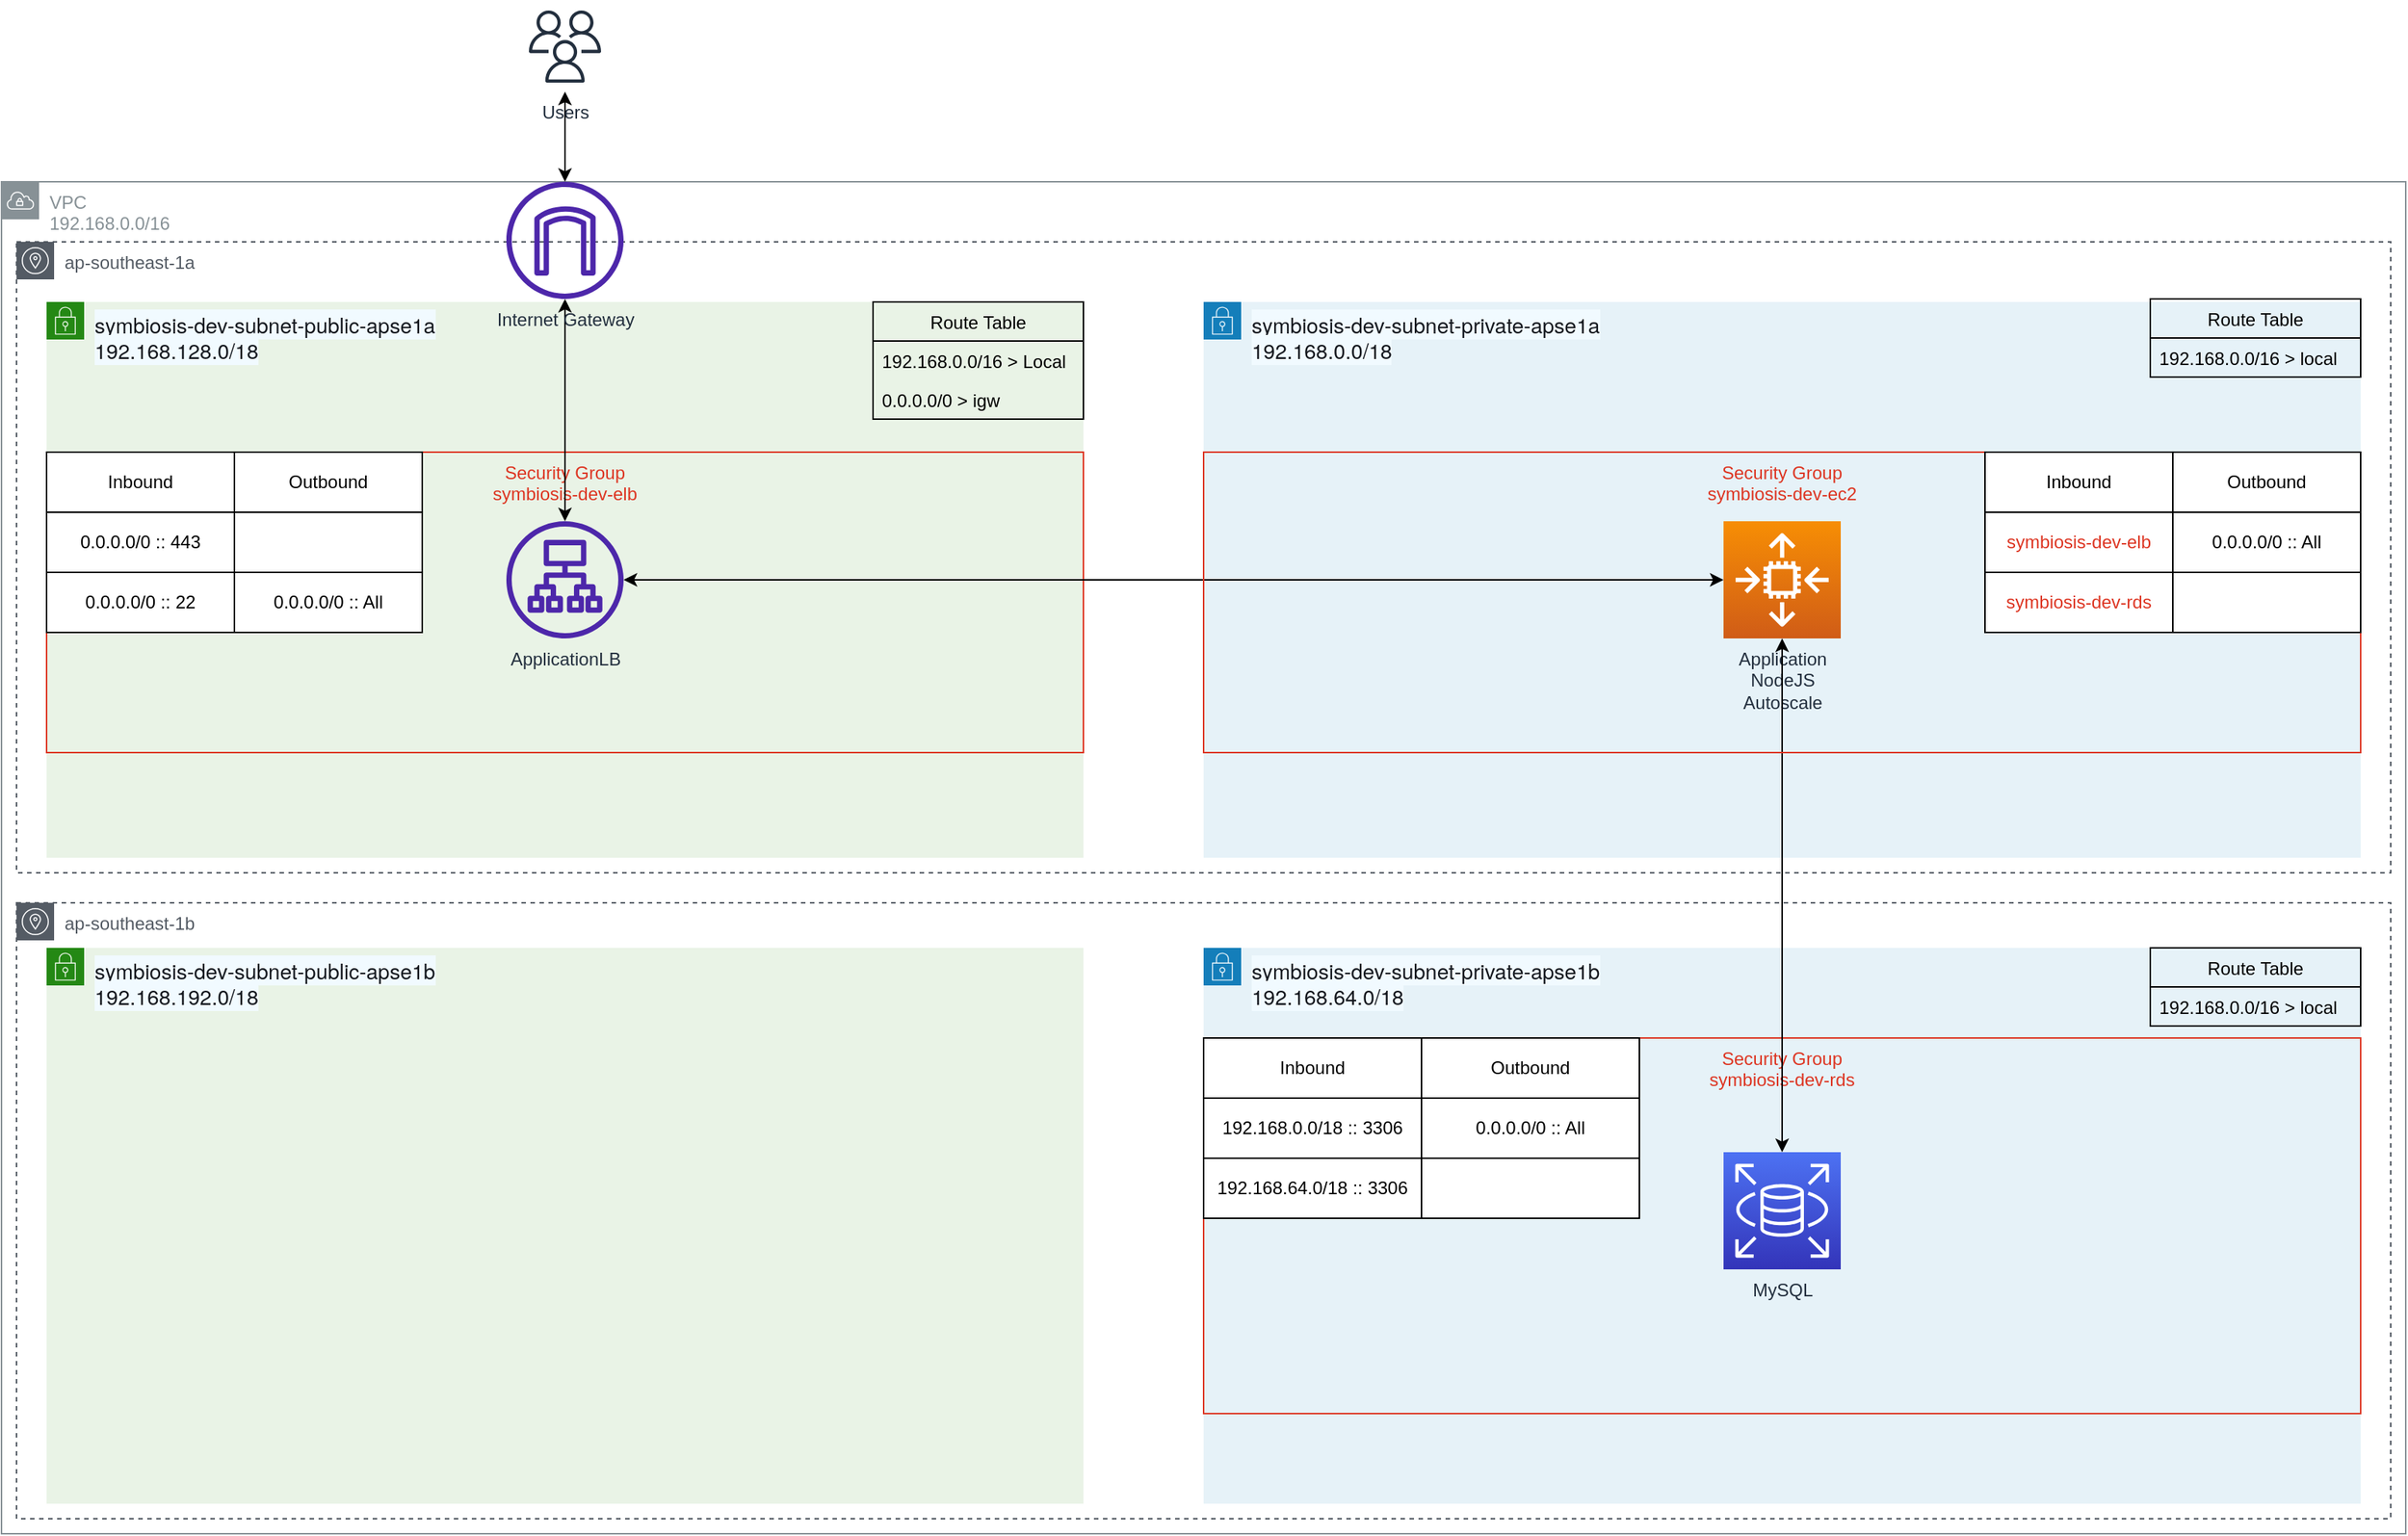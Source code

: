 <mxfile version="17.2.4" type="device"><diagram id="NgKhW0GB1kzAS31AqOJJ" name="Page-1"><mxGraphModel dx="1183" dy="746" grid="1" gridSize="10" guides="1" tooltips="1" connect="1" arrows="1" fold="1" page="1" pageScale="1" pageWidth="1600" pageHeight="900" math="0" shadow="0"><root><mxCell id="0"/><mxCell id="1" parent="0"/><mxCell id="JneXCA6UKkY09PC0EeB0-1" value="VPC&lt;br&gt;192.168.0.0/16" style="sketch=0;outlineConnect=0;gradientColor=none;html=1;whiteSpace=wrap;fontSize=12;fontStyle=0;shape=mxgraph.aws4.group;grIcon=mxgraph.aws4.group_vpc;strokeColor=#879196;fillColor=none;verticalAlign=top;align=left;spacingLeft=30;fontColor=#879196;dashed=0;" parent="1" vertex="1"><mxGeometry y="900" width="1600" height="900" as="geometry"/></mxCell><mxCell id="JneXCA6UKkY09PC0EeB0-2" value="ap-southeast-1a" style="sketch=0;outlineConnect=0;gradientColor=none;html=1;whiteSpace=wrap;fontSize=12;fontStyle=0;shape=mxgraph.aws4.group;grIcon=mxgraph.aws4.group_availability_zone;strokeColor=#545B64;fillColor=none;verticalAlign=top;align=left;spacingLeft=30;fontColor=#545B64;dashed=1;" parent="1" vertex="1"><mxGeometry x="10" y="940" width="1580" height="420" as="geometry"/></mxCell><mxCell id="JneXCA6UKkY09PC0EeB0-3" value="ap-southeast-1b" style="sketch=0;outlineConnect=0;gradientColor=none;html=1;whiteSpace=wrap;fontSize=12;fontStyle=0;shape=mxgraph.aws4.group;grIcon=mxgraph.aws4.group_availability_zone;strokeColor=#545B64;fillColor=none;verticalAlign=top;align=left;spacingLeft=30;fontColor=#545B64;dashed=1;" parent="1" vertex="1"><mxGeometry x="10" y="1380" width="1580" height="410" as="geometry"/></mxCell><mxCell id="JneXCA6UKkY09PC0EeB0-4" value="&lt;span style=&quot;color: rgb(22 , 25 , 31) ; font-family: &amp;#34;amazon ember&amp;#34; , &amp;#34;helvetica neue&amp;#34; , &amp;#34;roboto&amp;#34; , &amp;#34;arial&amp;#34; , sans-serif ; font-size: 14px ; background-color: rgb(241 , 250 , 255)&quot;&gt;symbiosis-dev-subnet-public-apse1a&lt;br&gt;&lt;/span&gt;&lt;span style=&quot;color: rgb(22 , 25 , 31) ; font-family: &amp;#34;amazon ember&amp;#34; , &amp;#34;helvetica neue&amp;#34; , &amp;#34;roboto&amp;#34; , &amp;#34;arial&amp;#34; , sans-serif ; font-size: 14px ; background-color: rgb(241 , 250 , 255)&quot;&gt;192.168.128.0/18&lt;/span&gt;&lt;span style=&quot;color: rgb(22 , 25 , 31) ; font-family: &amp;#34;amazon ember&amp;#34; , &amp;#34;helvetica neue&amp;#34; , &amp;#34;roboto&amp;#34; , &amp;#34;arial&amp;#34; , sans-serif ; font-size: 14px ; background-color: rgb(241 , 250 , 255)&quot;&gt;&lt;br&gt;&lt;/span&gt;" style="points=[[0,0],[0.25,0],[0.5,0],[0.75,0],[1,0],[1,0.25],[1,0.5],[1,0.75],[1,1],[0.75,1],[0.5,1],[0.25,1],[0,1],[0,0.75],[0,0.5],[0,0.25]];outlineConnect=0;gradientColor=none;html=1;whiteSpace=wrap;fontSize=12;fontStyle=0;container=1;pointerEvents=0;collapsible=0;recursiveResize=0;shape=mxgraph.aws4.group;grIcon=mxgraph.aws4.group_security_group;grStroke=0;strokeColor=#248814;fillColor=#E9F3E6;verticalAlign=top;align=left;spacingLeft=30;fontColor=#248814;dashed=0;" parent="1" vertex="1"><mxGeometry x="30" y="980" width="690" height="370" as="geometry"/></mxCell><mxCell id="JneXCA6UKkY09PC0EeB0-5" value="Security Group&#10;symbiosis-dev-elb" style="fillColor=none;strokeColor=#DD3522;verticalAlign=top;fontStyle=0;fontColor=#DD3522;" parent="JneXCA6UKkY09PC0EeB0-4" vertex="1"><mxGeometry y="100" width="690" height="200" as="geometry"/></mxCell><mxCell id="JneXCA6UKkY09PC0EeB0-48" value="ApplicationLB" style="sketch=0;outlineConnect=0;fontColor=#232F3E;gradientColor=none;fillColor=#4D27AA;strokeColor=none;dashed=0;verticalLabelPosition=bottom;verticalAlign=top;align=center;html=1;fontSize=12;fontStyle=0;aspect=fixed;pointerEvents=1;shape=mxgraph.aws4.application_load_balancer;" parent="JneXCA6UKkY09PC0EeB0-4" vertex="1"><mxGeometry x="306" y="146" width="78" height="78" as="geometry"/></mxCell><mxCell id="JneXCA6UKkY09PC0EeB0-7" value="&lt;span style=&quot;color: rgb(22 , 25 , 31) ; font-family: &amp;#34;amazon ember&amp;#34; , &amp;#34;helvetica neue&amp;#34; , &amp;#34;roboto&amp;#34; , &amp;#34;arial&amp;#34; , sans-serif ; font-size: 14px ; background-color: rgb(241 , 250 , 255)&quot;&gt;symbiosis-dev-subnet-private-apse1a&lt;br&gt;&lt;/span&gt;&lt;span style=&quot;color: rgb(22 , 25 , 31) ; font-family: &amp;#34;amazon ember&amp;#34; , &amp;#34;helvetica neue&amp;#34; , &amp;#34;roboto&amp;#34; , &amp;#34;arial&amp;#34; , sans-serif ; font-size: 14px ; background-color: rgb(241 , 250 , 255)&quot;&gt;192.168.0.0/18&lt;/span&gt;&lt;span style=&quot;color: rgb(22 , 25 , 31) ; font-family: &amp;#34;amazon ember&amp;#34; , &amp;#34;helvetica neue&amp;#34; , &amp;#34;roboto&amp;#34; , &amp;#34;arial&amp;#34; , sans-serif ; font-size: 14px ; background-color: rgb(241 , 250 , 255)&quot;&gt;&lt;br&gt;&lt;/span&gt;" style="points=[[0,0],[0.25,0],[0.5,0],[0.75,0],[1,0],[1,0.25],[1,0.5],[1,0.75],[1,1],[0.75,1],[0.5,1],[0.25,1],[0,1],[0,0.75],[0,0.5],[0,0.25]];outlineConnect=0;gradientColor=none;html=1;whiteSpace=wrap;fontSize=12;fontStyle=0;container=1;pointerEvents=0;collapsible=0;recursiveResize=0;shape=mxgraph.aws4.group;grIcon=mxgraph.aws4.group_security_group;grStroke=0;strokeColor=#147EBA;fillColor=#E6F2F8;verticalAlign=top;align=left;spacingLeft=30;fontColor=#147EBA;dashed=0;" parent="1" vertex="1"><mxGeometry x="800" y="980" width="770" height="370" as="geometry"/></mxCell><mxCell id="JneXCA6UKkY09PC0EeB0-6" value="Application&lt;br&gt;NodeJS&lt;br&gt;Autoscale" style="sketch=0;points=[[0,0,0],[0.25,0,0],[0.5,0,0],[0.75,0,0],[1,0,0],[0,1,0],[0.25,1,0],[0.5,1,0],[0.75,1,0],[1,1,0],[0,0.25,0],[0,0.5,0],[0,0.75,0],[1,0.25,0],[1,0.5,0],[1,0.75,0]];outlineConnect=0;fontColor=#232F3E;gradientColor=#F78E04;gradientDirection=north;fillColor=#D05C17;strokeColor=#ffffff;dashed=0;verticalLabelPosition=bottom;verticalAlign=top;align=center;html=1;fontSize=12;fontStyle=0;aspect=fixed;shape=mxgraph.aws4.resourceIcon;resIcon=mxgraph.aws4.auto_scaling2;" parent="JneXCA6UKkY09PC0EeB0-7" vertex="1"><mxGeometry x="346" y="146" width="78" height="78" as="geometry"/></mxCell><mxCell id="JneXCA6UKkY09PC0EeB0-8" value="&lt;span style=&quot;color: rgb(22 , 25 , 31) ; font-family: &amp;#34;amazon ember&amp;#34; , &amp;#34;helvetica neue&amp;#34; , &amp;#34;roboto&amp;#34; , &amp;#34;arial&amp;#34; , sans-serif ; font-size: 14px ; background-color: rgb(241 , 250 , 255)&quot;&gt;symbiosis-dev-subnet-public-apse1b&lt;br&gt;&lt;/span&gt;&lt;span style=&quot;color: rgb(22 , 25 , 31) ; font-family: &amp;#34;amazon ember&amp;#34; , &amp;#34;helvetica neue&amp;#34; , &amp;#34;roboto&amp;#34; , &amp;#34;arial&amp;#34; , sans-serif ; font-size: 14px ; background-color: rgb(241 , 250 , 255)&quot;&gt;192.168.192.0/18&lt;/span&gt;&lt;span style=&quot;color: rgb(22 , 25 , 31) ; font-family: &amp;#34;amazon ember&amp;#34; , &amp;#34;helvetica neue&amp;#34; , &amp;#34;roboto&amp;#34; , &amp;#34;arial&amp;#34; , sans-serif ; font-size: 14px ; background-color: rgb(241 , 250 , 255)&quot;&gt;&lt;br&gt;&lt;/span&gt;" style="points=[[0,0],[0.25,0],[0.5,0],[0.75,0],[1,0],[1,0.25],[1,0.5],[1,0.75],[1,1],[0.75,1],[0.5,1],[0.25,1],[0,1],[0,0.75],[0,0.5],[0,0.25]];outlineConnect=0;gradientColor=none;html=1;whiteSpace=wrap;fontSize=12;fontStyle=0;container=1;pointerEvents=0;collapsible=0;recursiveResize=0;shape=mxgraph.aws4.group;grIcon=mxgraph.aws4.group_security_group;grStroke=0;strokeColor=#248814;fillColor=#E9F3E6;verticalAlign=top;align=left;spacingLeft=30;fontColor=#248814;dashed=0;" parent="1" vertex="1"><mxGeometry x="30" y="1410" width="690" height="370" as="geometry"/></mxCell><mxCell id="JneXCA6UKkY09PC0EeB0-9" value="&lt;span style=&quot;color: rgb(22 , 25 , 31) ; font-family: &amp;#34;amazon ember&amp;#34; , &amp;#34;helvetica neue&amp;#34; , &amp;#34;roboto&amp;#34; , &amp;#34;arial&amp;#34; , sans-serif ; font-size: 14px ; background-color: rgb(241 , 250 , 255)&quot;&gt;symbiosis-dev-subnet-private-apse1b&lt;br&gt;&lt;/span&gt;&lt;span style=&quot;color: rgb(22 , 25 , 31) ; font-family: &amp;#34;amazon ember&amp;#34; , &amp;#34;helvetica neue&amp;#34; , &amp;#34;roboto&amp;#34; , &amp;#34;arial&amp;#34; , sans-serif ; font-size: 14px ; background-color: rgb(241 , 250 , 255)&quot;&gt;192.168.64.0/18&lt;/span&gt;&lt;span style=&quot;color: rgb(22 , 25 , 31) ; font-family: &amp;#34;amazon ember&amp;#34; , &amp;#34;helvetica neue&amp;#34; , &amp;#34;roboto&amp;#34; , &amp;#34;arial&amp;#34; , sans-serif ; font-size: 14px ; background-color: rgb(241 , 250 , 255)&quot;&gt;&lt;br&gt;&lt;/span&gt;" style="points=[[0,0],[0.25,0],[0.5,0],[0.75,0],[1,0],[1,0.25],[1,0.5],[1,0.75],[1,1],[0.75,1],[0.5,1],[0.25,1],[0,1],[0,0.75],[0,0.5],[0,0.25]];outlineConnect=0;gradientColor=none;html=1;whiteSpace=wrap;fontSize=12;fontStyle=0;container=1;pointerEvents=0;collapsible=0;recursiveResize=0;shape=mxgraph.aws4.group;grIcon=mxgraph.aws4.group_security_group;grStroke=0;strokeColor=#147EBA;fillColor=#E6F2F8;verticalAlign=top;align=left;spacingLeft=30;fontColor=#147EBA;dashed=0;" parent="1" vertex="1"><mxGeometry x="800" y="1410" width="770" height="370" as="geometry"/></mxCell><mxCell id="JneXCA6UKkY09PC0EeB0-10" value="Security Group&#10;symbiosis-dev-rds" style="fillColor=none;strokeColor=#DD3522;verticalAlign=top;fontStyle=0;fontColor=#DD3522;" parent="JneXCA6UKkY09PC0EeB0-9" vertex="1"><mxGeometry y="60" width="770" height="250" as="geometry"/></mxCell><mxCell id="JneXCA6UKkY09PC0EeB0-11" value="MySQL" style="sketch=0;points=[[0,0,0],[0.25,0,0],[0.5,0,0],[0.75,0,0],[1,0,0],[0,1,0],[0.25,1,0],[0.5,1,0],[0.75,1,0],[1,1,0],[0,0.25,0],[0,0.5,0],[0,0.75,0],[1,0.25,0],[1,0.5,0],[1,0.75,0]];outlineConnect=0;fontColor=#232F3E;gradientColor=#4D72F3;gradientDirection=north;fillColor=#3334B9;strokeColor=#ffffff;dashed=0;verticalLabelPosition=bottom;verticalAlign=top;align=center;html=1;fontSize=12;fontStyle=0;aspect=fixed;shape=mxgraph.aws4.resourceIcon;resIcon=mxgraph.aws4.rds;" parent="JneXCA6UKkY09PC0EeB0-9" vertex="1"><mxGeometry x="346" y="136" width="78" height="78" as="geometry"/></mxCell><mxCell id="JneXCA6UKkY09PC0EeB0-12" value="" style="shape=table;html=1;whiteSpace=wrap;startSize=0;container=1;collapsible=0;childLayout=tableLayout;" parent="JneXCA6UKkY09PC0EeB0-9" vertex="1"><mxGeometry y="60" width="290" height="120" as="geometry"/></mxCell><mxCell id="JneXCA6UKkY09PC0EeB0-13" value="" style="shape=tableRow;horizontal=0;startSize=0;swimlaneHead=0;swimlaneBody=0;top=0;left=0;bottom=0;right=0;collapsible=0;dropTarget=0;fillColor=none;points=[[0,0.5],[1,0.5]];portConstraint=eastwest;" parent="JneXCA6UKkY09PC0EeB0-12" vertex="1"><mxGeometry width="290" height="40" as="geometry"/></mxCell><mxCell id="JneXCA6UKkY09PC0EeB0-14" value="Inbound" style="shape=partialRectangle;html=1;whiteSpace=wrap;connectable=0;fillColor=none;top=0;left=0;bottom=0;right=0;overflow=hidden;" parent="JneXCA6UKkY09PC0EeB0-13" vertex="1"><mxGeometry width="145" height="40" as="geometry"><mxRectangle width="145" height="40" as="alternateBounds"/></mxGeometry></mxCell><mxCell id="JneXCA6UKkY09PC0EeB0-15" value="Outbound" style="shape=partialRectangle;html=1;whiteSpace=wrap;connectable=0;fillColor=none;top=0;left=0;bottom=0;right=0;overflow=hidden;" parent="JneXCA6UKkY09PC0EeB0-13" vertex="1"><mxGeometry x="145" width="145" height="40" as="geometry"><mxRectangle width="145" height="40" as="alternateBounds"/></mxGeometry></mxCell><mxCell id="JneXCA6UKkY09PC0EeB0-16" value="" style="shape=tableRow;horizontal=0;startSize=0;swimlaneHead=0;swimlaneBody=0;top=0;left=0;bottom=0;right=0;collapsible=0;dropTarget=0;fillColor=none;points=[[0,0.5],[1,0.5]];portConstraint=eastwest;" parent="JneXCA6UKkY09PC0EeB0-12" vertex="1"><mxGeometry y="40" width="290" height="40" as="geometry"/></mxCell><mxCell id="JneXCA6UKkY09PC0EeB0-17" value="192.168.0.0/18 :: 3306" style="shape=partialRectangle;html=1;whiteSpace=wrap;connectable=0;fillColor=none;top=0;left=0;bottom=0;right=0;overflow=hidden;" parent="JneXCA6UKkY09PC0EeB0-16" vertex="1"><mxGeometry width="145" height="40" as="geometry"><mxRectangle width="145" height="40" as="alternateBounds"/></mxGeometry></mxCell><mxCell id="JneXCA6UKkY09PC0EeB0-18" value="0.0.0.0/0 :: All" style="shape=partialRectangle;html=1;whiteSpace=wrap;connectable=0;fillColor=none;top=0;left=0;bottom=0;right=0;overflow=hidden;" parent="JneXCA6UKkY09PC0EeB0-16" vertex="1"><mxGeometry x="145" width="145" height="40" as="geometry"><mxRectangle width="145" height="40" as="alternateBounds"/></mxGeometry></mxCell><mxCell id="JneXCA6UKkY09PC0EeB0-19" value="" style="shape=tableRow;horizontal=0;startSize=0;swimlaneHead=0;swimlaneBody=0;top=0;left=0;bottom=0;right=0;collapsible=0;dropTarget=0;fillColor=none;points=[[0,0.5],[1,0.5]];portConstraint=eastwest;" parent="JneXCA6UKkY09PC0EeB0-12" vertex="1"><mxGeometry y="80" width="290" height="40" as="geometry"/></mxCell><mxCell id="JneXCA6UKkY09PC0EeB0-20" value="192.168.64.0/18 :: 3306" style="shape=partialRectangle;html=1;whiteSpace=wrap;connectable=0;fillColor=none;top=0;left=0;bottom=0;right=0;overflow=hidden;" parent="JneXCA6UKkY09PC0EeB0-19" vertex="1"><mxGeometry width="145" height="40" as="geometry"><mxRectangle width="145" height="40" as="alternateBounds"/></mxGeometry></mxCell><mxCell id="JneXCA6UKkY09PC0EeB0-21" value="" style="shape=partialRectangle;html=1;whiteSpace=wrap;connectable=0;fillColor=none;top=0;left=0;bottom=0;right=0;overflow=hidden;" parent="JneXCA6UKkY09PC0EeB0-19" vertex="1"><mxGeometry x="145" width="145" height="40" as="geometry"><mxRectangle width="145" height="40" as="alternateBounds"/></mxGeometry></mxCell><mxCell id="JneXCA6UKkY09PC0EeB0-22" value="Route Table" style="swimlane;fontStyle=0;childLayout=stackLayout;horizontal=1;startSize=26;fillColor=none;horizontalStack=0;resizeParent=1;resizeParentMax=0;resizeLast=0;collapsible=1;marginBottom=0;" parent="1" vertex="1"><mxGeometry x="580" y="980" width="140" height="78" as="geometry"/></mxCell><mxCell id="JneXCA6UKkY09PC0EeB0-23" value="192.168.0.0/16 &gt; Local" style="text;strokeColor=none;fillColor=none;align=left;verticalAlign=top;spacingLeft=4;spacingRight=4;overflow=hidden;rotatable=0;points=[[0,0.5],[1,0.5]];portConstraint=eastwest;" parent="JneXCA6UKkY09PC0EeB0-22" vertex="1"><mxGeometry y="26" width="140" height="26" as="geometry"/></mxCell><mxCell id="JneXCA6UKkY09PC0EeB0-24" value="0.0.0.0/0 &gt; igw" style="text;strokeColor=none;fillColor=none;align=left;verticalAlign=top;spacingLeft=4;spacingRight=4;overflow=hidden;rotatable=0;points=[[0,0.5],[1,0.5]];portConstraint=eastwest;" parent="JneXCA6UKkY09PC0EeB0-22" vertex="1"><mxGeometry y="52" width="140" height="26" as="geometry"/></mxCell><mxCell id="JneXCA6UKkY09PC0EeB0-25" value="Route Table" style="swimlane;fontStyle=0;childLayout=stackLayout;horizontal=1;startSize=26;fillColor=none;horizontalStack=0;resizeParent=1;resizeParentMax=0;resizeLast=0;collapsible=1;marginBottom=0;" parent="1" vertex="1"><mxGeometry x="1430" y="1410" width="140" height="52" as="geometry"/></mxCell><mxCell id="JneXCA6UKkY09PC0EeB0-26" value="192.168.0.0/16 &gt; local" style="text;strokeColor=none;fillColor=none;align=left;verticalAlign=top;spacingLeft=4;spacingRight=4;overflow=hidden;rotatable=0;points=[[0,0.5],[1,0.5]];portConstraint=eastwest;" parent="JneXCA6UKkY09PC0EeB0-25" vertex="1"><mxGeometry y="26" width="140" height="26" as="geometry"/></mxCell><mxCell id="JneXCA6UKkY09PC0EeB0-27" style="edgeStyle=orthogonalEdgeStyle;rounded=0;orthogonalLoop=1;jettySize=auto;html=1;entryX=0.5;entryY=0;entryDx=0;entryDy=0;entryPerimeter=0;startArrow=classic;startFill=1;" parent="1" source="JneXCA6UKkY09PC0EeB0-6" target="JneXCA6UKkY09PC0EeB0-11" edge="1"><mxGeometry relative="1" as="geometry"><Array as="points"><mxPoint x="1185" y="1260"/><mxPoint x="1185" y="1260"/></Array></mxGeometry></mxCell><mxCell id="JneXCA6UKkY09PC0EeB0-28" value="" style="shape=table;html=1;whiteSpace=wrap;startSize=0;container=1;collapsible=0;childLayout=tableLayout;" parent="1" vertex="1"><mxGeometry x="30" y="1080" width="250" height="120" as="geometry"/></mxCell><mxCell id="JneXCA6UKkY09PC0EeB0-29" value="" style="shape=tableRow;horizontal=0;startSize=0;swimlaneHead=0;swimlaneBody=0;top=0;left=0;bottom=0;right=0;collapsible=0;dropTarget=0;fillColor=none;points=[[0,0.5],[1,0.5]];portConstraint=eastwest;" parent="JneXCA6UKkY09PC0EeB0-28" vertex="1"><mxGeometry width="250" height="40" as="geometry"/></mxCell><mxCell id="JneXCA6UKkY09PC0EeB0-30" value="Inbound" style="shape=partialRectangle;html=1;whiteSpace=wrap;connectable=0;fillColor=none;top=0;left=0;bottom=0;right=0;overflow=hidden;" parent="JneXCA6UKkY09PC0EeB0-29" vertex="1"><mxGeometry width="125" height="40" as="geometry"><mxRectangle width="125" height="40" as="alternateBounds"/></mxGeometry></mxCell><mxCell id="JneXCA6UKkY09PC0EeB0-31" value="Outbound" style="shape=partialRectangle;html=1;whiteSpace=wrap;connectable=0;fillColor=none;top=0;left=0;bottom=0;right=0;overflow=hidden;" parent="JneXCA6UKkY09PC0EeB0-29" vertex="1"><mxGeometry x="125" width="125" height="40" as="geometry"><mxRectangle width="125" height="40" as="alternateBounds"/></mxGeometry></mxCell><mxCell id="JneXCA6UKkY09PC0EeB0-38" style="shape=tableRow;horizontal=0;startSize=0;swimlaneHead=0;swimlaneBody=0;top=0;left=0;bottom=0;right=0;collapsible=0;dropTarget=0;fillColor=none;points=[[0,0.5],[1,0.5]];portConstraint=eastwest;" parent="JneXCA6UKkY09PC0EeB0-28" vertex="1"><mxGeometry y="40" width="250" height="40" as="geometry"/></mxCell><mxCell id="JneXCA6UKkY09PC0EeB0-39" value="0.0.0.0/0 :: 443" style="shape=partialRectangle;html=1;whiteSpace=wrap;connectable=0;fillColor=none;top=0;left=0;bottom=0;right=0;overflow=hidden;" parent="JneXCA6UKkY09PC0EeB0-38" vertex="1"><mxGeometry width="125" height="40" as="geometry"><mxRectangle width="125" height="40" as="alternateBounds"/></mxGeometry></mxCell><mxCell id="JneXCA6UKkY09PC0EeB0-40" style="shape=partialRectangle;html=1;whiteSpace=wrap;connectable=0;fillColor=none;top=0;left=0;bottom=0;right=0;overflow=hidden;" parent="JneXCA6UKkY09PC0EeB0-38" vertex="1"><mxGeometry x="125" width="125" height="40" as="geometry"><mxRectangle width="125" height="40" as="alternateBounds"/></mxGeometry></mxCell><mxCell id="JneXCA6UKkY09PC0EeB0-41" value="" style="shape=tableRow;horizontal=0;startSize=0;swimlaneHead=0;swimlaneBody=0;top=0;left=0;bottom=0;right=0;collapsible=0;dropTarget=0;fillColor=none;points=[[0,0.5],[1,0.5]];portConstraint=eastwest;" parent="JneXCA6UKkY09PC0EeB0-28" vertex="1"><mxGeometry y="80" width="250" height="40" as="geometry"/></mxCell><mxCell id="JneXCA6UKkY09PC0EeB0-42" value="0.0.0.0/0 :: 22" style="shape=partialRectangle;html=1;whiteSpace=wrap;connectable=0;fillColor=none;top=0;left=0;bottom=0;right=0;overflow=hidden;" parent="JneXCA6UKkY09PC0EeB0-41" vertex="1"><mxGeometry width="125" height="40" as="geometry"><mxRectangle width="125" height="40" as="alternateBounds"/></mxGeometry></mxCell><mxCell id="JneXCA6UKkY09PC0EeB0-43" value="0.0.0.0/0 :: All" style="shape=partialRectangle;html=1;whiteSpace=wrap;connectable=0;fillColor=none;top=0;left=0;bottom=0;right=0;overflow=hidden;" parent="JneXCA6UKkY09PC0EeB0-41" vertex="1"><mxGeometry x="125" width="125" height="40" as="geometry"><mxRectangle width="125" height="40" as="alternateBounds"/></mxGeometry></mxCell><mxCell id="JneXCA6UKkY09PC0EeB0-44" style="edgeStyle=orthogonalEdgeStyle;rounded=0;orthogonalLoop=1;jettySize=auto;html=1;startArrow=classic;startFill=1;" parent="1" source="JneXCA6UKkY09PC0EeB0-45" target="JneXCA6UKkY09PC0EeB0-47" edge="1"><mxGeometry relative="1" as="geometry"/></mxCell><mxCell id="zETEOjbLSFSKeA9K37Au-1" style="edgeStyle=orthogonalEdgeStyle;rounded=0;orthogonalLoop=1;jettySize=auto;html=1;fontSize=12;fontColor=#000000;startArrow=classic;startFill=1;endArrow=classic;endFill=1;fillColor=none;gradientColor=none;gradientDirection=east;" edge="1" parent="1" source="JneXCA6UKkY09PC0EeB0-45" target="JneXCA6UKkY09PC0EeB0-48"><mxGeometry relative="1" as="geometry"><Array as="points"><mxPoint x="375" y="1165"/></Array></mxGeometry></mxCell><mxCell id="JneXCA6UKkY09PC0EeB0-45" value="Internet Gateway" style="sketch=0;outlineConnect=0;fontColor=#232F3E;gradientColor=none;fillColor=#4D27AA;strokeColor=none;dashed=0;verticalLabelPosition=bottom;verticalAlign=top;align=center;html=1;fontSize=12;fontStyle=0;aspect=fixed;pointerEvents=1;shape=mxgraph.aws4.internet_gateway;" parent="1" vertex="1"><mxGeometry x="336" y="900" width="78" height="78" as="geometry"/></mxCell><mxCell id="JneXCA6UKkY09PC0EeB0-47" value="Users" style="sketch=0;outlineConnect=0;fontColor=#232F3E;gradientColor=none;strokeColor=#232F3E;fillColor=#ffffff;dashed=0;verticalLabelPosition=bottom;verticalAlign=top;align=center;html=1;fontSize=12;fontStyle=0;aspect=fixed;shape=mxgraph.aws4.resourceIcon;resIcon=mxgraph.aws4.users;" parent="1" vertex="1"><mxGeometry x="345" y="780" width="60" height="60" as="geometry"/></mxCell><mxCell id="zETEOjbLSFSKeA9K37Au-2" style="edgeStyle=orthogonalEdgeStyle;rounded=0;orthogonalLoop=1;jettySize=auto;html=1;fontSize=12;fontColor=#000000;startArrow=classic;startFill=1;endArrow=classic;endFill=1;fillColor=none;gradientColor=none;gradientDirection=east;" edge="1" parent="1" source="JneXCA6UKkY09PC0EeB0-48" target="JneXCA6UKkY09PC0EeB0-6"><mxGeometry relative="1" as="geometry"/></mxCell><mxCell id="zETEOjbLSFSKeA9K37Au-3" value="Security Group&#10;symbiosis-dev-ec2" style="fillColor=none;strokeColor=#DD3522;verticalAlign=top;fontStyle=0;fontColor=#DD3522;" vertex="1" parent="1"><mxGeometry x="800" y="1080" width="770" height="200" as="geometry"/></mxCell><mxCell id="zETEOjbLSFSKeA9K37Au-4" value="" style="shape=table;html=1;whiteSpace=wrap;startSize=0;container=1;collapsible=0;childLayout=tableLayout;" vertex="1" parent="1"><mxGeometry x="1320" y="1080" width="250" height="120" as="geometry"/></mxCell><mxCell id="zETEOjbLSFSKeA9K37Au-5" value="" style="shape=tableRow;horizontal=0;startSize=0;swimlaneHead=0;swimlaneBody=0;top=0;left=0;bottom=0;right=0;collapsible=0;dropTarget=0;fillColor=none;points=[[0,0.5],[1,0.5]];portConstraint=eastwest;" vertex="1" parent="zETEOjbLSFSKeA9K37Au-4"><mxGeometry width="250" height="40" as="geometry"/></mxCell><mxCell id="zETEOjbLSFSKeA9K37Au-6" value="Inbound" style="shape=partialRectangle;html=1;whiteSpace=wrap;connectable=0;fillColor=none;top=0;left=0;bottom=0;right=0;overflow=hidden;" vertex="1" parent="zETEOjbLSFSKeA9K37Au-5"><mxGeometry width="125" height="40" as="geometry"><mxRectangle width="125" height="40" as="alternateBounds"/></mxGeometry></mxCell><mxCell id="zETEOjbLSFSKeA9K37Au-7" value="Outbound" style="shape=partialRectangle;html=1;whiteSpace=wrap;connectable=0;fillColor=none;top=0;left=0;bottom=0;right=0;overflow=hidden;" vertex="1" parent="zETEOjbLSFSKeA9K37Au-5"><mxGeometry x="125" width="125" height="40" as="geometry"><mxRectangle width="125" height="40" as="alternateBounds"/></mxGeometry></mxCell><mxCell id="zETEOjbLSFSKeA9K37Au-8" value="" style="shape=tableRow;horizontal=0;startSize=0;swimlaneHead=0;swimlaneBody=0;top=0;left=0;bottom=0;right=0;collapsible=0;dropTarget=0;fillColor=none;points=[[0,0.5],[1,0.5]];portConstraint=eastwest;" vertex="1" parent="zETEOjbLSFSKeA9K37Au-4"><mxGeometry y="40" width="250" height="40" as="geometry"/></mxCell><mxCell id="zETEOjbLSFSKeA9K37Au-9" value="&lt;span style=&quot;color: rgb(221 , 53 , 34)&quot;&gt;symbiosis-dev-elb&lt;/span&gt;" style="shape=partialRectangle;html=1;whiteSpace=wrap;connectable=0;fillColor=none;top=0;left=0;bottom=0;right=0;overflow=hidden;" vertex="1" parent="zETEOjbLSFSKeA9K37Au-8"><mxGeometry width="125" height="40" as="geometry"><mxRectangle width="125" height="40" as="alternateBounds"/></mxGeometry></mxCell><mxCell id="zETEOjbLSFSKeA9K37Au-10" value="&lt;span&gt;0.0.0.0/0 :: All&lt;/span&gt;" style="shape=partialRectangle;html=1;whiteSpace=wrap;connectable=0;fillColor=none;top=0;left=0;bottom=0;right=0;overflow=hidden;" vertex="1" parent="zETEOjbLSFSKeA9K37Au-8"><mxGeometry x="125" width="125" height="40" as="geometry"><mxRectangle width="125" height="40" as="alternateBounds"/></mxGeometry></mxCell><mxCell id="zETEOjbLSFSKeA9K37Au-20" style="shape=tableRow;horizontal=0;startSize=0;swimlaneHead=0;swimlaneBody=0;top=0;left=0;bottom=0;right=0;collapsible=0;dropTarget=0;fillColor=none;points=[[0,0.5],[1,0.5]];portConstraint=eastwest;" vertex="1" parent="zETEOjbLSFSKeA9K37Au-4"><mxGeometry y="80" width="250" height="40" as="geometry"/></mxCell><mxCell id="zETEOjbLSFSKeA9K37Au-21" value="&lt;span style=&quot;color: rgb(221 , 53 , 34)&quot;&gt;symbiosis-dev-rds&lt;/span&gt;" style="shape=partialRectangle;html=1;whiteSpace=wrap;connectable=0;fillColor=none;top=0;left=0;bottom=0;right=0;overflow=hidden;" vertex="1" parent="zETEOjbLSFSKeA9K37Au-20"><mxGeometry width="125" height="40" as="geometry"><mxRectangle width="125" height="40" as="alternateBounds"/></mxGeometry></mxCell><mxCell id="zETEOjbLSFSKeA9K37Au-22" style="shape=partialRectangle;html=1;whiteSpace=wrap;connectable=0;fillColor=none;top=0;left=0;bottom=0;right=0;overflow=hidden;" vertex="1" parent="zETEOjbLSFSKeA9K37Au-20"><mxGeometry x="125" width="125" height="40" as="geometry"><mxRectangle width="125" height="40" as="alternateBounds"/></mxGeometry></mxCell><mxCell id="zETEOjbLSFSKeA9K37Au-23" value="Route Table" style="swimlane;fontStyle=0;childLayout=stackLayout;horizontal=1;startSize=26;fillColor=none;horizontalStack=0;resizeParent=1;resizeParentMax=0;resizeLast=0;collapsible=1;marginBottom=0;" vertex="1" parent="1"><mxGeometry x="1430" y="978" width="140" height="52" as="geometry"/></mxCell><mxCell id="zETEOjbLSFSKeA9K37Au-24" value="192.168.0.0/16 &gt; local" style="text;strokeColor=none;fillColor=none;align=left;verticalAlign=top;spacingLeft=4;spacingRight=4;overflow=hidden;rotatable=0;points=[[0,0.5],[1,0.5]];portConstraint=eastwest;" vertex="1" parent="zETEOjbLSFSKeA9K37Au-23"><mxGeometry y="26" width="140" height="26" as="geometry"/></mxCell></root></mxGraphModel></diagram></mxfile>